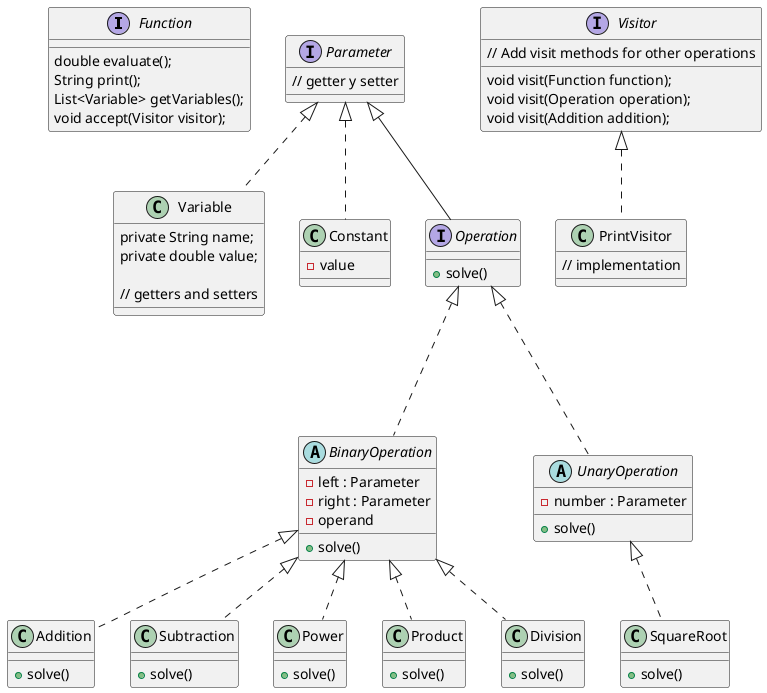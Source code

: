 @startuml MathEngine

interface Function {
    double evaluate();
    String print();
    List<Variable> getVariables();
    void accept(Visitor visitor);
}

interface Parameter {
    // getter y setter
}

class Variable implements Parameter {
    private String name;
    private double value;

    // getters and setters
}
class Constant implements Parameter {
    - value
}

interface Operation  {
    + solve()
}

abstract class BinaryOperation {
    - left : Parameter
    - right : Parameter
    - operand
    + solve()
}

class Addition implements BinaryOperation {
    + solve()
}
class Subtraction implements BinaryOperation {
    + solve()
}
class Power implements BinaryOperation {
    + solve()
}
class Product implements BinaryOperation {
    + solve()
}
class Division implements BinaryOperation {
    + solve()
}

interface Visitor {
    void visit(Function function);
    void visit(Operation operation);
    void visit(Addition addition);
    // Add visit methods for other operations
}

class PrintVisitor implements Visitor {
    // implementation
}

abstract class UnaryOperation {
    - number : Parameter
    + solve()
}
class SquareRoot implements UnaryOperation {
    + solve()
}

Parameter <|-- Operation
Operation <|... UnaryOperation
Operation <|... BinaryOperation

@enduml

' La función en si tiene que ser un composite y
' algunas operaciones como printear, resolver o
' listar variables pueden hacerse con visitors